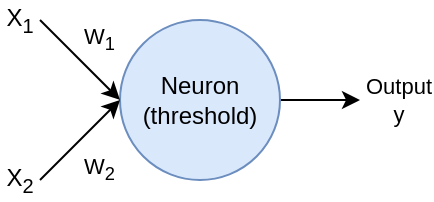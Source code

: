 <mxfile version="14.5.1" type="dropbox"><diagram id="cRfHgj_2whRP5T1XNpsW" name="Page-1"><mxGraphModel dx="1422" dy="762" grid="1" gridSize="10" guides="1" tooltips="1" connect="1" arrows="1" fold="1" page="1" pageScale="1" pageWidth="827" pageHeight="1169" math="0" shadow="0"><root><mxCell id="0"/><mxCell id="1" parent="0"/><mxCell id="-z2fJIQD44TM6nTKai-c-4" value="Output&lt;br&gt;y" style="edgeStyle=orthogonalEdgeStyle;rounded=0;orthogonalLoop=1;jettySize=auto;exitX=1;exitY=0.5;exitDx=0;exitDy=0;labelPosition=right;verticalLabelPosition=middle;align=center;verticalAlign=middle;html=1;" edge="1" parent="1" source="-z2fJIQD44TM6nTKai-c-2"><mxGeometry x="1" y="20" relative="1" as="geometry"><mxPoint x="180" y="50" as="targetPoint"/><mxPoint x="20" y="20" as="offset"/></mxGeometry></mxCell><mxCell id="-z2fJIQD44TM6nTKai-c-2" value="Neuron&lt;br&gt;(threshold)" style="ellipse;whiteSpace=wrap;html=1;aspect=fixed;labelBackgroundColor=none;fillColor=#dae8fc;strokeColor=#6c8ebf;" vertex="1" parent="1"><mxGeometry x="60" y="10" width="80" height="80" as="geometry"/></mxCell><mxCell id="-z2fJIQD44TM6nTKai-c-3" value="W&lt;sub&gt;1&lt;/sub&gt;" style="endArrow=classic;html=1;entryX=0;entryY=0.5;entryDx=0;entryDy=0;labelBackgroundColor=none;labelPosition=center;verticalLabelPosition=top;align=left;verticalAlign=bottom;" edge="1" parent="1" target="-z2fJIQD44TM6nTKai-c-2"><mxGeometry width="50" height="50" relative="1" as="geometry"><mxPoint x="20" y="10" as="sourcePoint"/><mxPoint x="260" y="300" as="targetPoint"/></mxGeometry></mxCell><mxCell id="-z2fJIQD44TM6nTKai-c-5" value="W&lt;sub&gt;2&lt;/sub&gt;" style="endArrow=classic;html=1;align=left;labelBackgroundColor=none;labelPosition=center;verticalLabelPosition=bottom;verticalAlign=top;" edge="1" parent="1"><mxGeometry width="50" height="50" relative="1" as="geometry"><mxPoint x="20" y="90" as="sourcePoint"/><mxPoint x="60" y="50" as="targetPoint"/><mxPoint as="offset"/></mxGeometry></mxCell><mxCell id="-z2fJIQD44TM6nTKai-c-6" value="X&lt;sub&gt;2&lt;/sub&gt;" style="text;html=1;strokeColor=none;fillColor=none;align=center;verticalAlign=middle;whiteSpace=wrap;rounded=0;labelBackgroundColor=none;" vertex="1" parent="1"><mxGeometry y="80" width="20" height="20" as="geometry"/></mxCell><mxCell id="-z2fJIQD44TM6nTKai-c-7" value="X&lt;sub&gt;1&lt;/sub&gt;" style="text;html=1;strokeColor=none;fillColor=none;align=center;verticalAlign=middle;whiteSpace=wrap;rounded=0;labelBackgroundColor=none;" vertex="1" parent="1"><mxGeometry width="20" height="20" as="geometry"/></mxCell></root></mxGraphModel></diagram></mxfile>